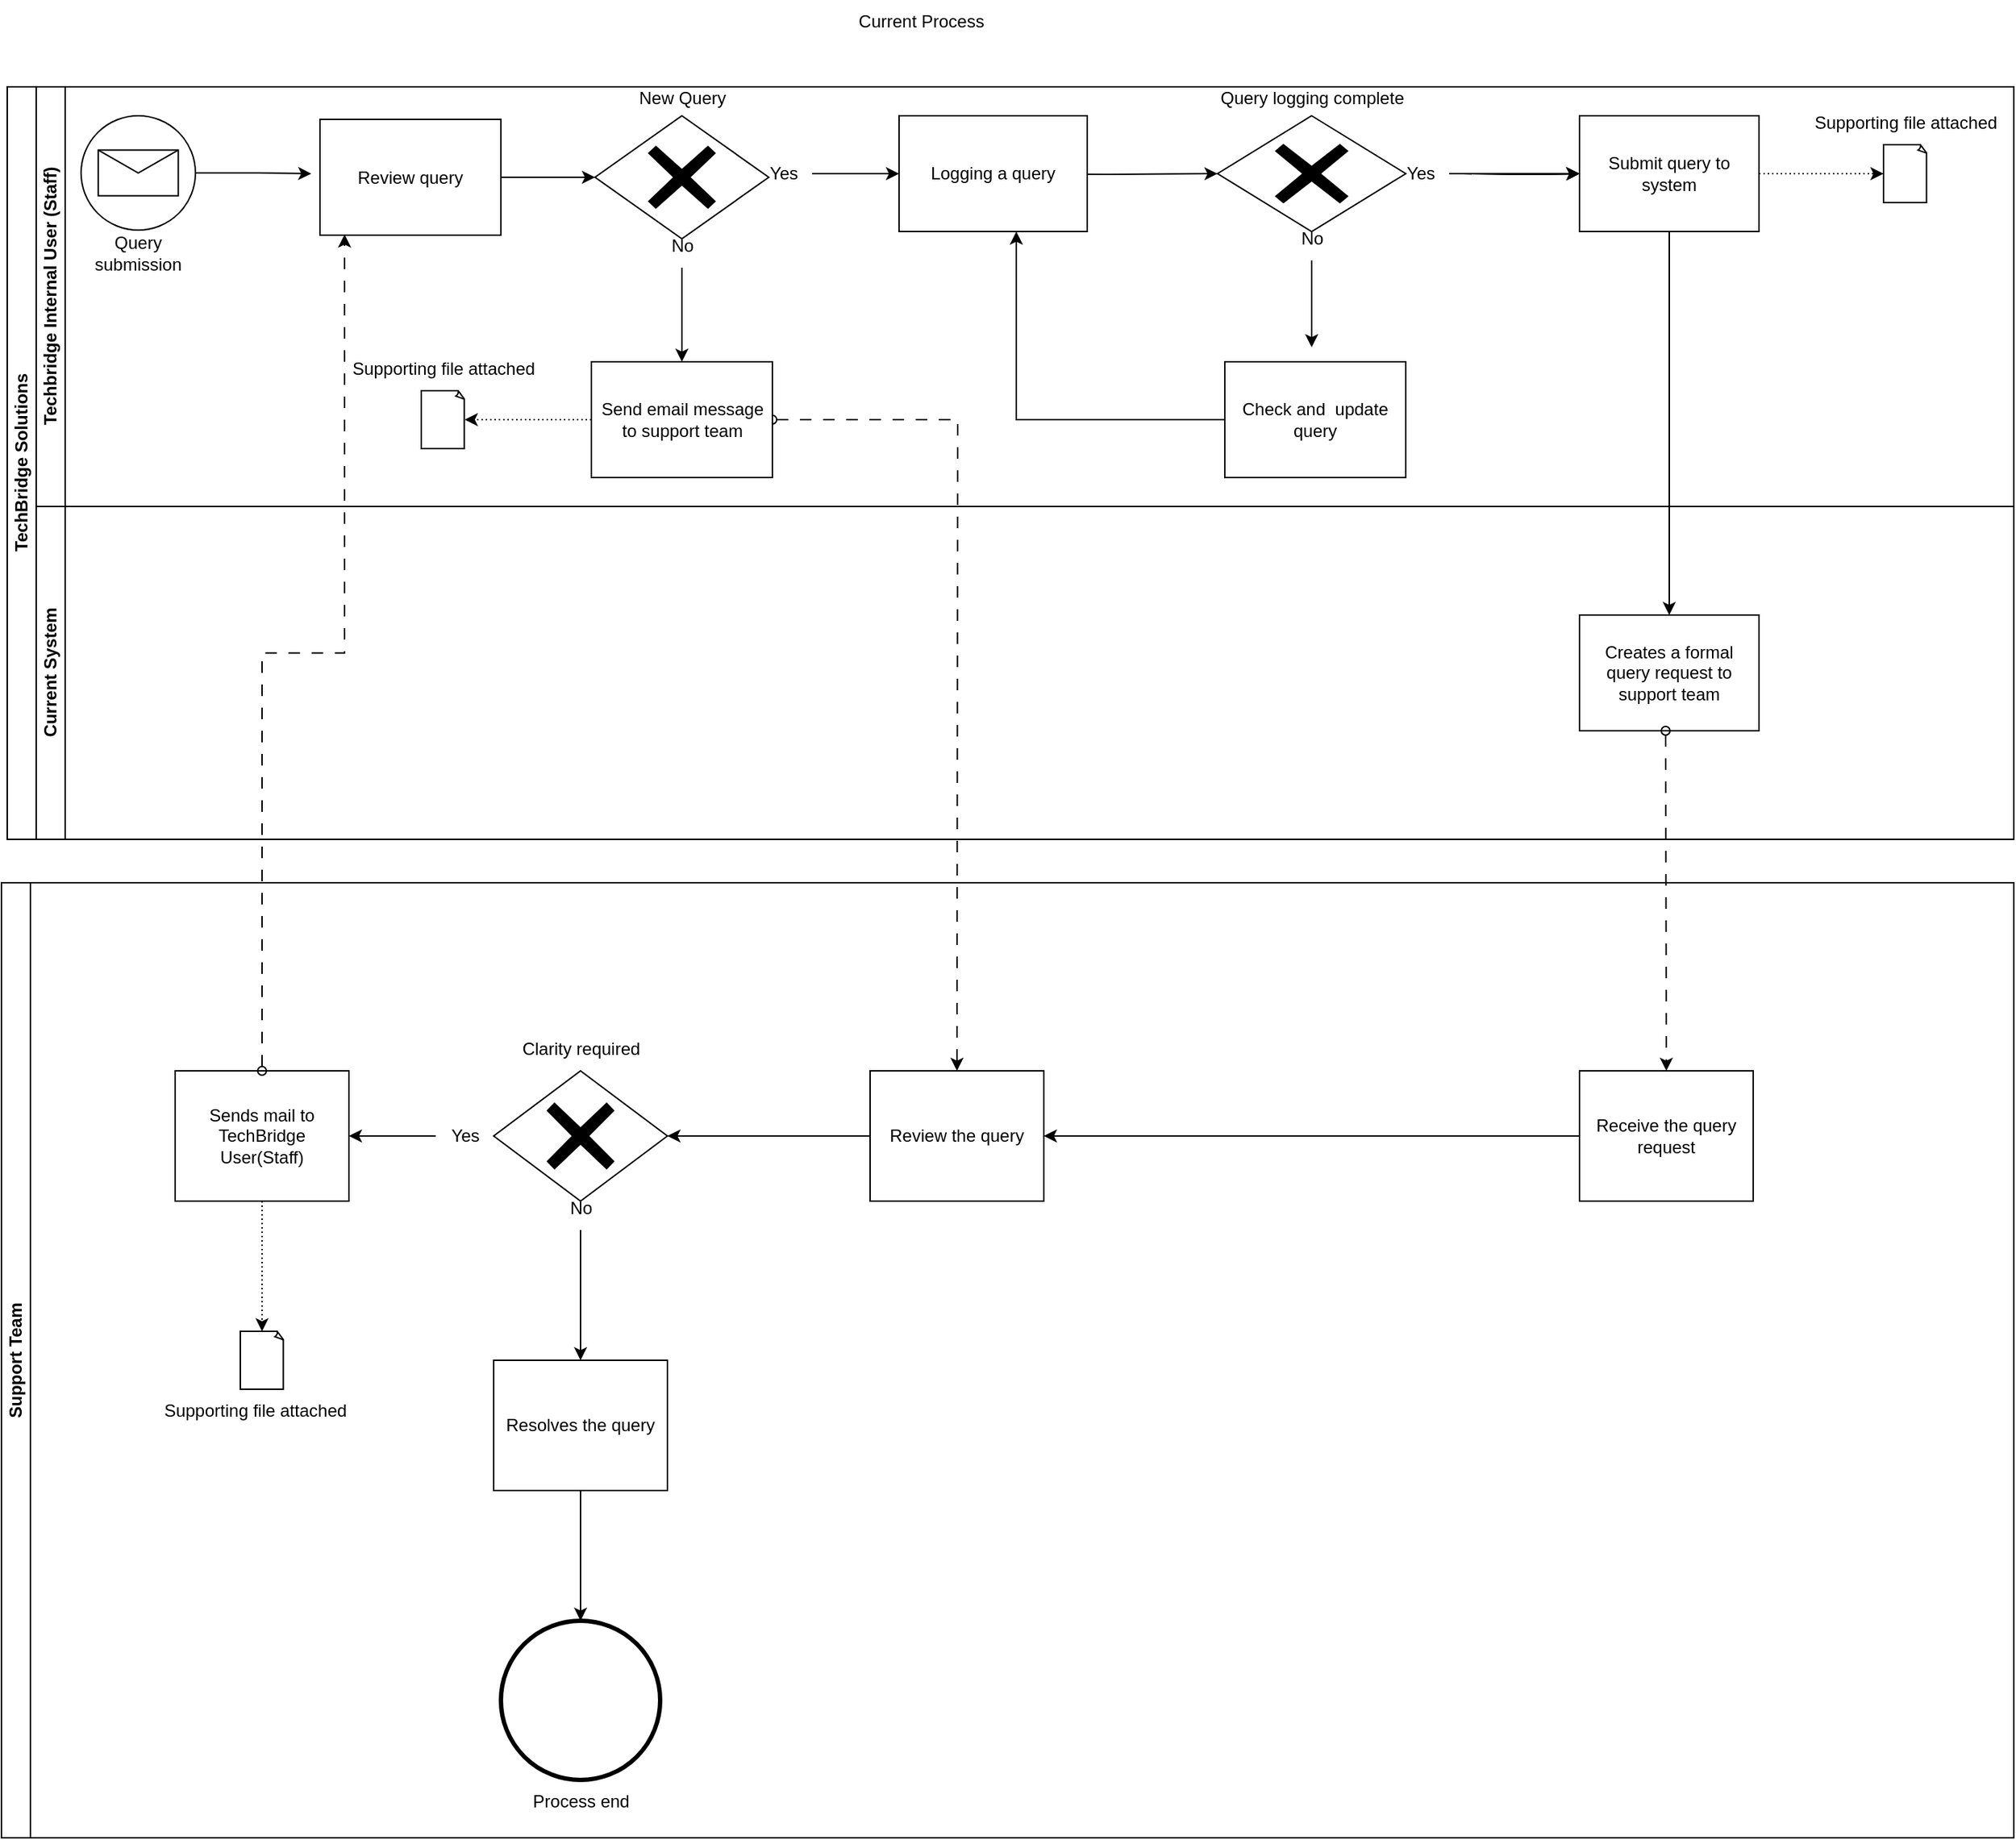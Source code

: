 <mxfile version="23.0.2" type="device">
  <diagram id="prtHgNgQTEPvFCAcTncT" name="Page-1">
    <mxGraphModel dx="1434" dy="2005" grid="1" gridSize="10" guides="1" tooltips="1" connect="1" arrows="1" fold="1" page="1" pageScale="1" pageWidth="827" pageHeight="1169" math="0" shadow="0">
      <root>
        <mxCell id="0" />
        <mxCell id="1" parent="0" />
        <mxCell id="dNxyNK7c78bLwvsdeMH5-19" value="TechBridge Solutions" style="swimlane;html=1;childLayout=stackLayout;resizeParent=1;resizeParentMax=0;horizontal=0;startSize=20;horizontalStack=0;" parent="1" vertex="1">
          <mxGeometry x="24" y="40" width="1386" height="520" as="geometry" />
        </mxCell>
        <mxCell id="dNxyNK7c78bLwvsdeMH5-20" value="Techbridge Internal User (Staff)" style="swimlane;html=1;startSize=20;horizontal=0;" parent="dNxyNK7c78bLwvsdeMH5-19" vertex="1">
          <mxGeometry x="20" width="1366" height="290" as="geometry" />
        </mxCell>
        <mxCell id="zQRQU95U8ZfpVH5es0Fi-9" value="" style="points=[[0.145,0.145,0],[0.5,0,0],[0.855,0.145,0],[1,0.5,0],[0.855,0.855,0],[0.5,1,0],[0.145,0.855,0],[0,0.5,0]];shape=mxgraph.bpmn.event;html=1;verticalLabelPosition=bottom;labelBackgroundColor=#ffffff;verticalAlign=top;align=center;perimeter=ellipsePerimeter;outlineConnect=0;aspect=fixed;outline=standard;symbol=message;" vertex="1" parent="dNxyNK7c78bLwvsdeMH5-20">
          <mxGeometry x="31" y="20" width="79" height="79" as="geometry" />
        </mxCell>
        <mxCell id="zQRQU95U8ZfpVH5es0Fi-10" value="Query &lt;br&gt;submission" style="text;html=1;align=center;verticalAlign=middle;resizable=0;points=[];autosize=1;strokeColor=none;fillColor=none;" vertex="1" parent="dNxyNK7c78bLwvsdeMH5-20">
          <mxGeometry x="30" y="95" width="80" height="40" as="geometry" />
        </mxCell>
        <mxCell id="zQRQU95U8ZfpVH5es0Fi-14" value="" style="points=[[0.25,0.25,0],[0.5,0,0],[0.75,0.25,0],[1,0.5,0],[0.75,0.75,0],[0.5,1,0],[0.25,0.75,0],[0,0.5,0]];shape=mxgraph.bpmn.gateway2;html=1;verticalLabelPosition=bottom;labelBackgroundColor=#ffffff;verticalAlign=top;align=center;perimeter=rhombusPerimeter;outlineConnect=0;outline=none;symbol=none;gwType=exclusive;" vertex="1" parent="dNxyNK7c78bLwvsdeMH5-20">
          <mxGeometry x="386" y="20" width="120" height="85" as="geometry" />
        </mxCell>
        <mxCell id="zQRQU95U8ZfpVH5es0Fi-15" value="New Query" style="text;html=1;align=center;verticalAlign=middle;resizable=0;points=[];autosize=1;strokeColor=none;fillColor=none;" vertex="1" parent="dNxyNK7c78bLwvsdeMH5-20">
          <mxGeometry x="406" y="-7.5" width="80" height="30" as="geometry" />
        </mxCell>
        <mxCell id="zQRQU95U8ZfpVH5es0Fi-122" style="edgeStyle=orthogonalEdgeStyle;rounded=0;orthogonalLoop=1;jettySize=auto;html=1;entryX=0;entryY=0.5;entryDx=0;entryDy=0;" edge="1" parent="dNxyNK7c78bLwvsdeMH5-20" source="zQRQU95U8ZfpVH5es0Fi-16" target="zQRQU95U8ZfpVH5es0Fi-26">
          <mxGeometry relative="1" as="geometry" />
        </mxCell>
        <mxCell id="zQRQU95U8ZfpVH5es0Fi-16" value="Yes" style="text;html=1;align=center;verticalAlign=middle;resizable=0;points=[];autosize=1;strokeColor=none;fillColor=none;" vertex="1" parent="dNxyNK7c78bLwvsdeMH5-20">
          <mxGeometry x="496" y="45" width="40" height="30" as="geometry" />
        </mxCell>
        <mxCell id="zQRQU95U8ZfpVH5es0Fi-103" style="edgeStyle=orthogonalEdgeStyle;rounded=0;orthogonalLoop=1;jettySize=auto;html=1;entryX=0.5;entryY=0;entryDx=0;entryDy=0;" edge="1" parent="dNxyNK7c78bLwvsdeMH5-20" source="zQRQU95U8ZfpVH5es0Fi-17" target="zQRQU95U8ZfpVH5es0Fi-100">
          <mxGeometry relative="1" as="geometry" />
        </mxCell>
        <mxCell id="zQRQU95U8ZfpVH5es0Fi-17" value="No" style="text;html=1;align=center;verticalAlign=middle;resizable=0;points=[];autosize=1;strokeColor=none;fillColor=none;" vertex="1" parent="dNxyNK7c78bLwvsdeMH5-20">
          <mxGeometry x="426" y="95" width="40" height="30" as="geometry" />
        </mxCell>
        <mxCell id="zQRQU95U8ZfpVH5es0Fi-27" style="edgeStyle=orthogonalEdgeStyle;rounded=0;orthogonalLoop=1;jettySize=auto;html=1;" edge="1" parent="dNxyNK7c78bLwvsdeMH5-20" target="zQRQU95U8ZfpVH5es0Fi-28">
          <mxGeometry relative="1" as="geometry">
            <mxPoint x="516" y="60" as="targetPoint" />
            <mxPoint x="666" y="60" as="sourcePoint" />
          </mxGeometry>
        </mxCell>
        <mxCell id="zQRQU95U8ZfpVH5es0Fi-26" value="Logging a query" style="rounded=0;whiteSpace=wrap;html=1;fontFamily=Helvetica;fontSize=12;fontColor=#000000;align=center;" vertex="1" parent="dNxyNK7c78bLwvsdeMH5-20">
          <mxGeometry x="596" y="20" width="130" height="80" as="geometry" />
        </mxCell>
        <mxCell id="zQRQU95U8ZfpVH5es0Fi-28" value="" style="points=[[0.25,0.25,0],[0.5,0,0],[0.75,0.25,0],[1,0.5,0],[0.75,0.75,0],[0.5,1,0],[0.25,0.75,0],[0,0.5,0]];shape=mxgraph.bpmn.gateway2;html=1;verticalLabelPosition=bottom;labelBackgroundColor=#ffffff;verticalAlign=top;align=center;perimeter=rhombusPerimeter;outlineConnect=0;outline=none;symbol=none;gwType=exclusive;" vertex="1" parent="dNxyNK7c78bLwvsdeMH5-20">
          <mxGeometry x="816" y="20" width="130" height="80" as="geometry" />
        </mxCell>
        <mxCell id="zQRQU95U8ZfpVH5es0Fi-29" value="Query logging complete" style="text;html=1;align=center;verticalAlign=middle;resizable=0;points=[];autosize=1;strokeColor=none;fillColor=none;" vertex="1" parent="dNxyNK7c78bLwvsdeMH5-20">
          <mxGeometry x="806" y="-7.5" width="150" height="30" as="geometry" />
        </mxCell>
        <mxCell id="zQRQU95U8ZfpVH5es0Fi-37" style="edgeStyle=orthogonalEdgeStyle;rounded=0;orthogonalLoop=1;jettySize=auto;html=1;entryX=0;entryY=0.5;entryDx=0;entryDy=0;" edge="1" parent="dNxyNK7c78bLwvsdeMH5-20" target="zQRQU95U8ZfpVH5es0Fi-38">
          <mxGeometry relative="1" as="geometry">
            <mxPoint x="636" y="60" as="targetPoint" />
            <mxPoint x="986" y="60" as="sourcePoint" />
          </mxGeometry>
        </mxCell>
        <mxCell id="zQRQU95U8ZfpVH5es0Fi-91" value="" style="edgeStyle=orthogonalEdgeStyle;rounded=0;orthogonalLoop=1;jettySize=auto;html=1;" edge="1" parent="dNxyNK7c78bLwvsdeMH5-20" target="zQRQU95U8ZfpVH5es0Fi-38">
          <mxGeometry relative="1" as="geometry">
            <mxPoint x="986" y="60" as="sourcePoint" />
          </mxGeometry>
        </mxCell>
        <mxCell id="zQRQU95U8ZfpVH5es0Fi-115" value="" style="edgeStyle=orthogonalEdgeStyle;rounded=0;orthogonalLoop=1;jettySize=auto;html=1;" edge="1" parent="dNxyNK7c78bLwvsdeMH5-20" source="zQRQU95U8ZfpVH5es0Fi-32" target="zQRQU95U8ZfpVH5es0Fi-38">
          <mxGeometry relative="1" as="geometry" />
        </mxCell>
        <mxCell id="zQRQU95U8ZfpVH5es0Fi-116" value="" style="edgeStyle=orthogonalEdgeStyle;rounded=0;orthogonalLoop=1;jettySize=auto;html=1;" edge="1" parent="dNxyNK7c78bLwvsdeMH5-20" target="zQRQU95U8ZfpVH5es0Fi-38">
          <mxGeometry relative="1" as="geometry">
            <mxPoint x="1006" y="60" as="sourcePoint" />
          </mxGeometry>
        </mxCell>
        <mxCell id="zQRQU95U8ZfpVH5es0Fi-32" value="Yes" style="text;html=1;align=center;verticalAlign=middle;resizable=0;points=[];autosize=1;strokeColor=none;fillColor=none;" vertex="1" parent="dNxyNK7c78bLwvsdeMH5-20">
          <mxGeometry x="936" y="45" width="40" height="30" as="geometry" />
        </mxCell>
        <mxCell id="zQRQU95U8ZfpVH5es0Fi-121" style="edgeStyle=orthogonalEdgeStyle;rounded=0;orthogonalLoop=1;jettySize=auto;html=1;" edge="1" parent="dNxyNK7c78bLwvsdeMH5-20" source="zQRQU95U8ZfpVH5es0Fi-33">
          <mxGeometry relative="1" as="geometry">
            <mxPoint x="881" y="180" as="targetPoint" />
          </mxGeometry>
        </mxCell>
        <mxCell id="zQRQU95U8ZfpVH5es0Fi-33" value="No" style="text;html=1;align=center;verticalAlign=middle;resizable=0;points=[];autosize=1;strokeColor=none;fillColor=none;" vertex="1" parent="dNxyNK7c78bLwvsdeMH5-20">
          <mxGeometry x="861" y="90" width="40" height="30" as="geometry" />
        </mxCell>
        <mxCell id="zQRQU95U8ZfpVH5es0Fi-35" value="Check and&amp;nbsp; update query" style="rounded=0;whiteSpace=wrap;html=1;fontFamily=Helvetica;fontSize=12;fontColor=#000000;align=center;" vertex="1" parent="dNxyNK7c78bLwvsdeMH5-20">
          <mxGeometry x="821" y="190" width="125" height="80" as="geometry" />
        </mxCell>
        <mxCell id="zQRQU95U8ZfpVH5es0Fi-38" value="Submit query to system" style="rounded=0;whiteSpace=wrap;html=1;fontFamily=Helvetica;fontSize=12;fontColor=#000000;align=center;" vertex="1" parent="dNxyNK7c78bLwvsdeMH5-20">
          <mxGeometry x="1066" y="20" width="124" height="80" as="geometry" />
        </mxCell>
        <mxCell id="zQRQU95U8ZfpVH5es0Fi-40" value="" style="whiteSpace=wrap;html=1;shape=mxgraph.basic.document" vertex="1" parent="dNxyNK7c78bLwvsdeMH5-20">
          <mxGeometry x="1276" y="40" width="30" height="40" as="geometry" />
        </mxCell>
        <mxCell id="zQRQU95U8ZfpVH5es0Fi-75" style="edgeStyle=orthogonalEdgeStyle;rounded=0;orthogonalLoop=1;jettySize=auto;html=1;entryX=0;entryY=0.5;entryDx=0;entryDy=0;entryPerimeter=0;dashed=1;dashPattern=1 2;" edge="1" parent="dNxyNK7c78bLwvsdeMH5-20" source="zQRQU95U8ZfpVH5es0Fi-38" target="zQRQU95U8ZfpVH5es0Fi-40">
          <mxGeometry relative="1" as="geometry" />
        </mxCell>
        <mxCell id="zQRQU95U8ZfpVH5es0Fi-132" style="edgeStyle=orthogonalEdgeStyle;rounded=0;orthogonalLoop=1;jettySize=auto;html=1;exitX=1;exitY=0.5;exitDx=0;exitDy=0;dashed=1;dashPattern=8 8;startArrow=oval;startFill=0;" edge="1" parent="dNxyNK7c78bLwvsdeMH5-20" source="zQRQU95U8ZfpVH5es0Fi-100">
          <mxGeometry relative="1" as="geometry">
            <mxPoint x="636" y="680" as="targetPoint" />
          </mxGeometry>
        </mxCell>
        <mxCell id="zQRQU95U8ZfpVH5es0Fi-100" value="Send email message to support team" style="rounded=0;whiteSpace=wrap;html=1;fontFamily=Helvetica;fontSize=12;fontColor=#000000;align=center;" vertex="1" parent="dNxyNK7c78bLwvsdeMH5-20">
          <mxGeometry x="383.5" y="190" width="125" height="80" as="geometry" />
        </mxCell>
        <mxCell id="zQRQU95U8ZfpVH5es0Fi-105" value="Review query" style="rounded=0;whiteSpace=wrap;html=1;fontFamily=Helvetica;fontSize=12;fontColor=#000000;align=center;" vertex="1" parent="dNxyNK7c78bLwvsdeMH5-20">
          <mxGeometry x="196" y="22.5" width="125" height="80" as="geometry" />
        </mxCell>
        <mxCell id="zQRQU95U8ZfpVH5es0Fi-125" style="edgeStyle=orthogonalEdgeStyle;rounded=0;orthogonalLoop=1;jettySize=auto;html=1;entryX=0;entryY=0.5;entryDx=0;entryDy=0;entryPerimeter=0;" edge="1" parent="dNxyNK7c78bLwvsdeMH5-20" source="zQRQU95U8ZfpVH5es0Fi-105" target="zQRQU95U8ZfpVH5es0Fi-14">
          <mxGeometry relative="1" as="geometry" />
        </mxCell>
        <mxCell id="zQRQU95U8ZfpVH5es0Fi-127" style="edgeStyle=orthogonalEdgeStyle;rounded=0;orthogonalLoop=1;jettySize=auto;html=1;entryX=-0.048;entryY=0.469;entryDx=0;entryDy=0;entryPerimeter=0;" edge="1" parent="dNxyNK7c78bLwvsdeMH5-20" source="zQRQU95U8ZfpVH5es0Fi-9" target="zQRQU95U8ZfpVH5es0Fi-105">
          <mxGeometry relative="1" as="geometry" />
        </mxCell>
        <mxCell id="zQRQU95U8ZfpVH5es0Fi-131" style="edgeStyle=orthogonalEdgeStyle;rounded=0;orthogonalLoop=1;jettySize=auto;html=1;entryX=0.623;entryY=1;entryDx=0;entryDy=0;entryPerimeter=0;" edge="1" parent="dNxyNK7c78bLwvsdeMH5-20" source="zQRQU95U8ZfpVH5es0Fi-35" target="zQRQU95U8ZfpVH5es0Fi-26">
          <mxGeometry relative="1" as="geometry" />
        </mxCell>
        <mxCell id="zQRQU95U8ZfpVH5es0Fi-146" value="Supporting file attached" style="text;html=1;align=center;verticalAlign=middle;resizable=0;points=[];autosize=1;strokeColor=none;fillColor=none;" vertex="1" parent="dNxyNK7c78bLwvsdeMH5-20">
          <mxGeometry x="1216" y="10" width="150" height="30" as="geometry" />
        </mxCell>
        <mxCell id="zQRQU95U8ZfpVH5es0Fi-147" value="" style="whiteSpace=wrap;html=1;shape=mxgraph.basic.document" vertex="1" parent="dNxyNK7c78bLwvsdeMH5-20">
          <mxGeometry x="266" y="210" width="30" height="40" as="geometry" />
        </mxCell>
        <mxCell id="zQRQU95U8ZfpVH5es0Fi-149" style="edgeStyle=orthogonalEdgeStyle;rounded=0;orthogonalLoop=1;jettySize=auto;html=1;entryX=1;entryY=0.5;entryDx=0;entryDy=0;entryPerimeter=0;dashed=1;dashPattern=1 2;" edge="1" parent="dNxyNK7c78bLwvsdeMH5-20" source="zQRQU95U8ZfpVH5es0Fi-100" target="zQRQU95U8ZfpVH5es0Fi-147">
          <mxGeometry relative="1" as="geometry" />
        </mxCell>
        <mxCell id="zQRQU95U8ZfpVH5es0Fi-150" value="Supporting file attached" style="text;html=1;align=center;verticalAlign=middle;resizable=0;points=[];autosize=1;strokeColor=none;fillColor=none;" vertex="1" parent="dNxyNK7c78bLwvsdeMH5-20">
          <mxGeometry x="206" y="180" width="150" height="30" as="geometry" />
        </mxCell>
        <mxCell id="dNxyNK7c78bLwvsdeMH5-21" value="Current System" style="swimlane;html=1;startSize=20;horizontal=0;" parent="dNxyNK7c78bLwvsdeMH5-19" vertex="1">
          <mxGeometry x="20" y="290" width="1366" height="230" as="geometry" />
        </mxCell>
        <mxCell id="dNxyNK7c78bLwvsdeMH5-30" value="Creates a formal query request to support team" style="rounded=0;whiteSpace=wrap;html=1;fontFamily=Helvetica;fontSize=12;fontColor=#000000;align=center;" parent="dNxyNK7c78bLwvsdeMH5-21" vertex="1">
          <mxGeometry x="1066" y="75" width="124" height="80" as="geometry" />
        </mxCell>
        <mxCell id="zQRQU95U8ZfpVH5es0Fi-77" style="edgeStyle=orthogonalEdgeStyle;rounded=0;orthogonalLoop=1;jettySize=auto;html=1;entryX=0.5;entryY=0;entryDx=0;entryDy=0;startArrow=none;startFill=0;" edge="1" parent="dNxyNK7c78bLwvsdeMH5-19" source="zQRQU95U8ZfpVH5es0Fi-38" target="dNxyNK7c78bLwvsdeMH5-30">
          <mxGeometry relative="1" as="geometry" />
        </mxCell>
        <mxCell id="zQRQU95U8ZfpVH5es0Fi-45" value="Current Process" style="text;html=1;align=center;verticalAlign=middle;resizable=0;points=[];autosize=1;strokeColor=none;fillColor=none;" vertex="1" parent="1">
          <mxGeometry x="600" y="-20" width="110" height="30" as="geometry" />
        </mxCell>
        <mxCell id="zQRQU95U8ZfpVH5es0Fi-47" value="Support Team" style="swimlane;startSize=20;horizontal=0;html=1;whiteSpace=wrap;" vertex="1" parent="1">
          <mxGeometry x="20" y="590" width="1390" height="660" as="geometry" />
        </mxCell>
        <mxCell id="zQRQU95U8ZfpVH5es0Fi-135" style="edgeStyle=orthogonalEdgeStyle;rounded=0;orthogonalLoop=1;jettySize=auto;html=1;entryX=1;entryY=0.5;entryDx=0;entryDy=0;" edge="1" parent="zQRQU95U8ZfpVH5es0Fi-47" source="zQRQU95U8ZfpVH5es0Fi-49" target="zQRQU95U8ZfpVH5es0Fi-51">
          <mxGeometry relative="1" as="geometry" />
        </mxCell>
        <mxCell id="zQRQU95U8ZfpVH5es0Fi-49" value="Receive the query request" style="rounded=0;whiteSpace=wrap;html=1;fontFamily=Helvetica;fontSize=12;fontColor=#000000;align=center;" vertex="1" parent="zQRQU95U8ZfpVH5es0Fi-47">
          <mxGeometry x="1090" y="130" width="120" height="90" as="geometry" />
        </mxCell>
        <mxCell id="zQRQU95U8ZfpVH5es0Fi-51" value="Review the query" style="rounded=0;whiteSpace=wrap;html=1;fontFamily=Helvetica;fontSize=12;fontColor=#000000;align=center;" vertex="1" parent="zQRQU95U8ZfpVH5es0Fi-47">
          <mxGeometry x="600" y="130" width="120" height="90" as="geometry" />
        </mxCell>
        <mxCell id="zQRQU95U8ZfpVH5es0Fi-54" value="Clarity required" style="text;html=1;align=center;verticalAlign=middle;resizable=0;points=[];autosize=1;strokeColor=none;fillColor=none;" vertex="1" parent="zQRQU95U8ZfpVH5es0Fi-47">
          <mxGeometry x="350" y="100" width="100" height="30" as="geometry" />
        </mxCell>
        <mxCell id="zQRQU95U8ZfpVH5es0Fi-63" value="" style="points=[[0.145,0.145,0],[0.5,0,0],[0.855,0.145,0],[1,0.5,0],[0.855,0.855,0],[0.5,1,0],[0.145,0.855,0],[0,0.5,0]];shape=mxgraph.bpmn.event;html=1;verticalLabelPosition=bottom;labelBackgroundColor=#ffffff;verticalAlign=top;align=center;perimeter=ellipsePerimeter;outlineConnect=0;aspect=fixed;outline=end;symbol=terminate2;" vertex="1" parent="zQRQU95U8ZfpVH5es0Fi-47">
          <mxGeometry x="345" y="510" width="110" height="110" as="geometry" />
        </mxCell>
        <mxCell id="zQRQU95U8ZfpVH5es0Fi-64" value="Process end" style="text;html=1;align=center;verticalAlign=middle;resizable=0;points=[];autosize=1;strokeColor=none;fillColor=none;" vertex="1" parent="zQRQU95U8ZfpVH5es0Fi-47">
          <mxGeometry x="355" y="620" width="90" height="30" as="geometry" />
        </mxCell>
        <mxCell id="zQRQU95U8ZfpVH5es0Fi-134" style="edgeStyle=orthogonalEdgeStyle;rounded=0;orthogonalLoop=1;jettySize=auto;html=1;entryX=0.5;entryY=0;entryDx=0;entryDy=0;dashed=1;dashPattern=8 8;startArrow=oval;startFill=0;" edge="1" parent="zQRQU95U8ZfpVH5es0Fi-47" target="zQRQU95U8ZfpVH5es0Fi-49">
          <mxGeometry relative="1" as="geometry">
            <mxPoint x="1150" y="130" as="targetPoint" />
            <mxPoint x="1149.5" y="-105" as="sourcePoint" />
          </mxGeometry>
        </mxCell>
        <mxCell id="zQRQU95U8ZfpVH5es0Fi-136" value="" style="points=[[0.25,0.25,0],[0.5,0,0],[0.75,0.25,0],[1,0.5,0],[0.75,0.75,0],[0.5,1,0],[0.25,0.75,0],[0,0.5,0]];shape=mxgraph.bpmn.gateway2;html=1;verticalLabelPosition=bottom;labelBackgroundColor=#ffffff;verticalAlign=top;align=center;perimeter=rhombusPerimeter;outlineConnect=0;outline=none;symbol=none;gwType=exclusive;" vertex="1" parent="zQRQU95U8ZfpVH5es0Fi-47">
          <mxGeometry x="340" y="130" width="120" height="90" as="geometry" />
        </mxCell>
        <mxCell id="zQRQU95U8ZfpVH5es0Fi-137" style="edgeStyle=orthogonalEdgeStyle;rounded=0;orthogonalLoop=1;jettySize=auto;html=1;entryX=1;entryY=0.5;entryDx=0;entryDy=0;entryPerimeter=0;" edge="1" parent="zQRQU95U8ZfpVH5es0Fi-47" source="zQRQU95U8ZfpVH5es0Fi-51" target="zQRQU95U8ZfpVH5es0Fi-136">
          <mxGeometry relative="1" as="geometry" />
        </mxCell>
        <mxCell id="zQRQU95U8ZfpVH5es0Fi-141" style="edgeStyle=orthogonalEdgeStyle;rounded=0;orthogonalLoop=1;jettySize=auto;html=1;entryX=1;entryY=0.5;entryDx=0;entryDy=0;" edge="1" parent="zQRQU95U8ZfpVH5es0Fi-47" source="zQRQU95U8ZfpVH5es0Fi-138" target="zQRQU95U8ZfpVH5es0Fi-140">
          <mxGeometry relative="1" as="geometry" />
        </mxCell>
        <mxCell id="zQRQU95U8ZfpVH5es0Fi-138" value="Yes" style="text;html=1;align=center;verticalAlign=middle;resizable=0;points=[];autosize=1;strokeColor=none;fillColor=none;" vertex="1" parent="zQRQU95U8ZfpVH5es0Fi-47">
          <mxGeometry x="300" y="160" width="40" height="30" as="geometry" />
        </mxCell>
        <mxCell id="zQRQU95U8ZfpVH5es0Fi-144" style="edgeStyle=orthogonalEdgeStyle;rounded=0;orthogonalLoop=1;jettySize=auto;html=1;entryX=0.5;entryY=0;entryDx=0;entryDy=0;" edge="1" parent="zQRQU95U8ZfpVH5es0Fi-47" source="zQRQU95U8ZfpVH5es0Fi-139" target="zQRQU95U8ZfpVH5es0Fi-142">
          <mxGeometry relative="1" as="geometry" />
        </mxCell>
        <mxCell id="zQRQU95U8ZfpVH5es0Fi-139" value="No" style="text;html=1;align=center;verticalAlign=middle;resizable=0;points=[];autosize=1;strokeColor=none;fillColor=none;" vertex="1" parent="zQRQU95U8ZfpVH5es0Fi-47">
          <mxGeometry x="380" y="210" width="40" height="30" as="geometry" />
        </mxCell>
        <mxCell id="zQRQU95U8ZfpVH5es0Fi-140" value="Sends mail to TechBridge User(Staff)" style="rounded=0;whiteSpace=wrap;html=1;fontFamily=Helvetica;fontSize=12;fontColor=#000000;align=center;" vertex="1" parent="zQRQU95U8ZfpVH5es0Fi-47">
          <mxGeometry x="120" y="130" width="120" height="90" as="geometry" />
        </mxCell>
        <mxCell id="zQRQU95U8ZfpVH5es0Fi-142" value="Resolves the query" style="rounded=0;whiteSpace=wrap;html=1;fontFamily=Helvetica;fontSize=12;fontColor=#000000;align=center;" vertex="1" parent="zQRQU95U8ZfpVH5es0Fi-47">
          <mxGeometry x="340" y="330" width="120" height="90" as="geometry" />
        </mxCell>
        <mxCell id="zQRQU95U8ZfpVH5es0Fi-143" style="edgeStyle=orthogonalEdgeStyle;rounded=0;orthogonalLoop=1;jettySize=auto;html=1;entryX=0.5;entryY=0;entryDx=0;entryDy=0;entryPerimeter=0;" edge="1" parent="zQRQU95U8ZfpVH5es0Fi-47" source="zQRQU95U8ZfpVH5es0Fi-142" target="zQRQU95U8ZfpVH5es0Fi-63">
          <mxGeometry relative="1" as="geometry" />
        </mxCell>
        <mxCell id="zQRQU95U8ZfpVH5es0Fi-151" value="" style="whiteSpace=wrap;html=1;shape=mxgraph.basic.document" vertex="1" parent="zQRQU95U8ZfpVH5es0Fi-47">
          <mxGeometry x="165" y="310" width="30" height="40" as="geometry" />
        </mxCell>
        <mxCell id="zQRQU95U8ZfpVH5es0Fi-152" style="edgeStyle=orthogonalEdgeStyle;rounded=0;orthogonalLoop=1;jettySize=auto;html=1;entryX=0.5;entryY=0;entryDx=0;entryDy=0;entryPerimeter=0;dashed=1;dashPattern=1 2;" edge="1" parent="zQRQU95U8ZfpVH5es0Fi-47" source="zQRQU95U8ZfpVH5es0Fi-140" target="zQRQU95U8ZfpVH5es0Fi-151">
          <mxGeometry relative="1" as="geometry" />
        </mxCell>
        <mxCell id="zQRQU95U8ZfpVH5es0Fi-153" value="Supporting file attached" style="text;html=1;align=center;verticalAlign=middle;resizable=0;points=[];autosize=1;strokeColor=none;fillColor=none;" vertex="1" parent="zQRQU95U8ZfpVH5es0Fi-47">
          <mxGeometry x="100" y="350" width="150" height="30" as="geometry" />
        </mxCell>
        <mxCell id="zQRQU95U8ZfpVH5es0Fi-145" style="edgeStyle=orthogonalEdgeStyle;rounded=0;orthogonalLoop=1;jettySize=auto;html=1;entryX=0.136;entryY=0.994;entryDx=0;entryDy=0;entryPerimeter=0;startArrow=oval;startFill=0;dashed=1;dashPattern=8 8;" edge="1" parent="1" source="zQRQU95U8ZfpVH5es0Fi-140" target="zQRQU95U8ZfpVH5es0Fi-105">
          <mxGeometry relative="1" as="geometry" />
        </mxCell>
      </root>
    </mxGraphModel>
  </diagram>
</mxfile>
